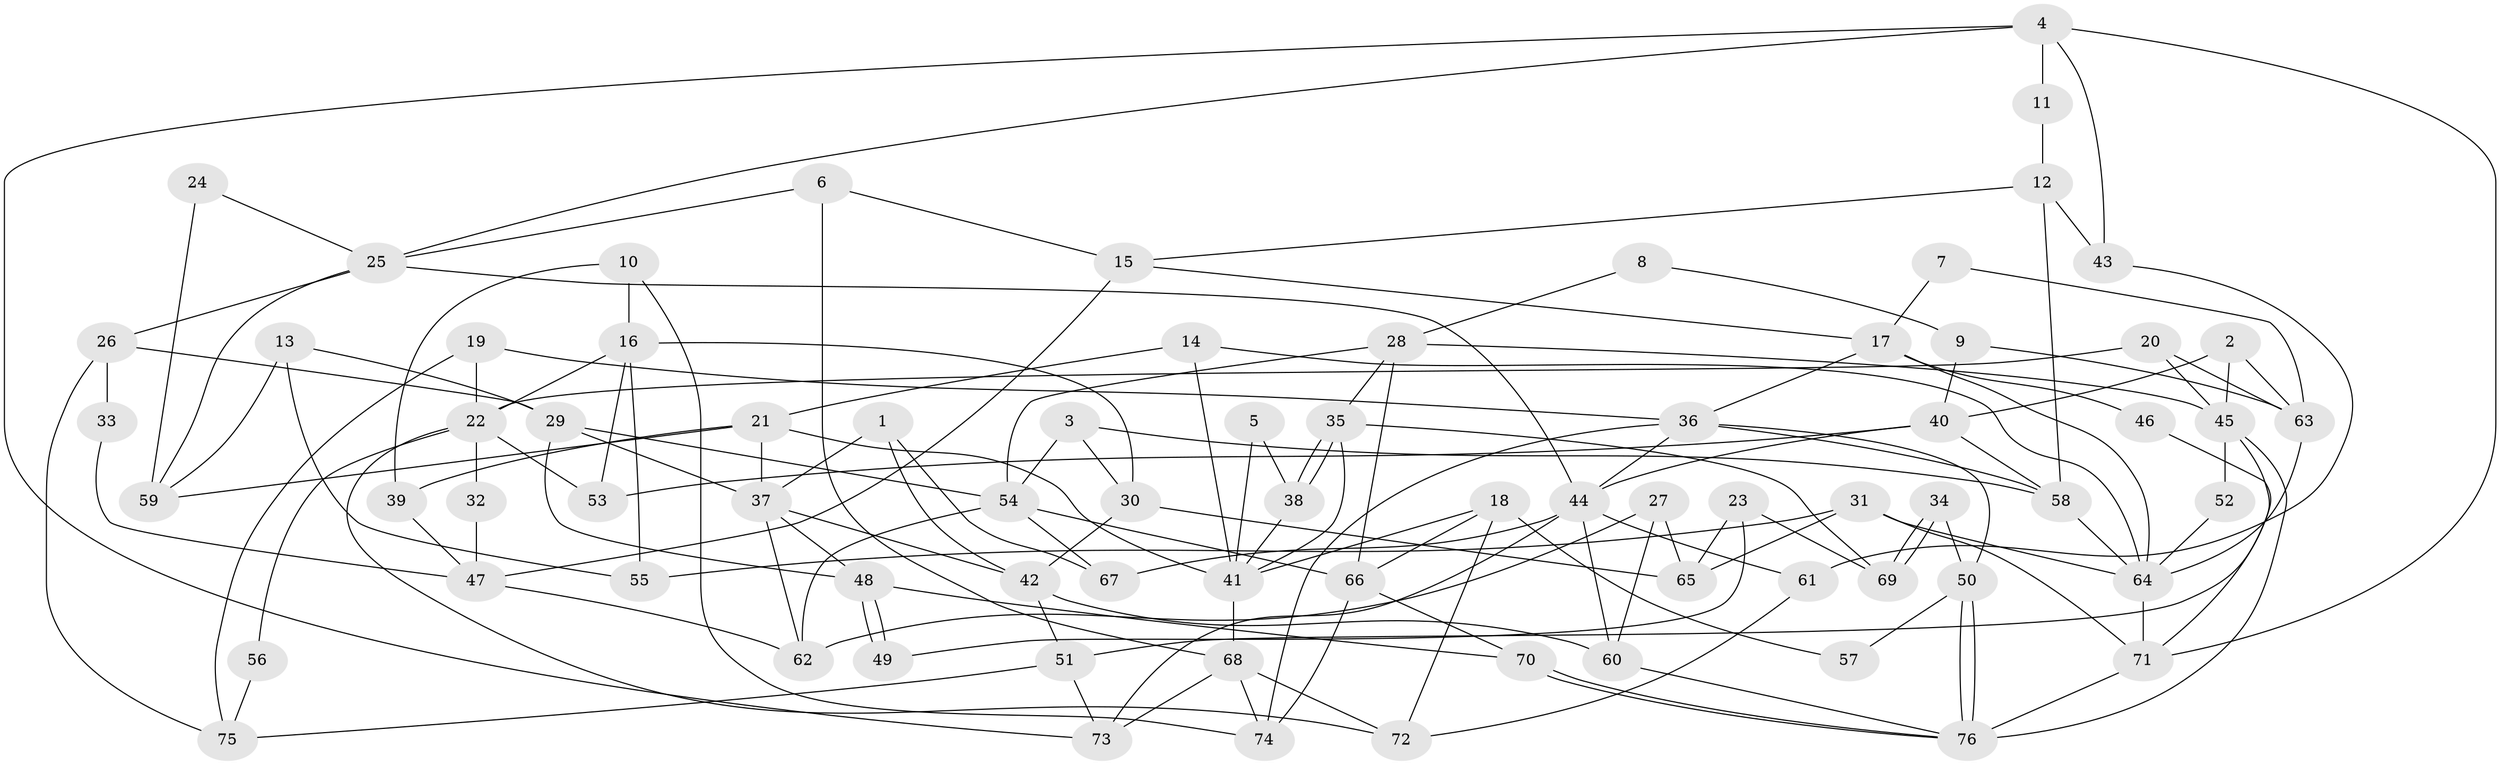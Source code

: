 // Generated by graph-tools (version 1.1) at 2025/11/02/27/25 16:11:24]
// undirected, 76 vertices, 152 edges
graph export_dot {
graph [start="1"]
  node [color=gray90,style=filled];
  1;
  2;
  3;
  4;
  5;
  6;
  7;
  8;
  9;
  10;
  11;
  12;
  13;
  14;
  15;
  16;
  17;
  18;
  19;
  20;
  21;
  22;
  23;
  24;
  25;
  26;
  27;
  28;
  29;
  30;
  31;
  32;
  33;
  34;
  35;
  36;
  37;
  38;
  39;
  40;
  41;
  42;
  43;
  44;
  45;
  46;
  47;
  48;
  49;
  50;
  51;
  52;
  53;
  54;
  55;
  56;
  57;
  58;
  59;
  60;
  61;
  62;
  63;
  64;
  65;
  66;
  67;
  68;
  69;
  70;
  71;
  72;
  73;
  74;
  75;
  76;
  1 -- 37;
  1 -- 42;
  1 -- 67;
  2 -- 45;
  2 -- 40;
  2 -- 63;
  3 -- 54;
  3 -- 30;
  3 -- 58;
  4 -- 73;
  4 -- 71;
  4 -- 11;
  4 -- 25;
  4 -- 43;
  5 -- 38;
  5 -- 41;
  6 -- 25;
  6 -- 68;
  6 -- 15;
  7 -- 63;
  7 -- 17;
  8 -- 28;
  8 -- 9;
  9 -- 40;
  9 -- 63;
  10 -- 16;
  10 -- 39;
  10 -- 74;
  11 -- 12;
  12 -- 15;
  12 -- 58;
  12 -- 43;
  13 -- 29;
  13 -- 59;
  13 -- 55;
  14 -- 64;
  14 -- 41;
  14 -- 21;
  15 -- 17;
  15 -- 47;
  16 -- 22;
  16 -- 53;
  16 -- 30;
  16 -- 55;
  17 -- 36;
  17 -- 64;
  17 -- 46;
  18 -- 41;
  18 -- 66;
  18 -- 57;
  18 -- 72;
  19 -- 36;
  19 -- 22;
  19 -- 75;
  20 -- 63;
  20 -- 45;
  20 -- 22;
  21 -- 41;
  21 -- 37;
  21 -- 39;
  21 -- 59;
  22 -- 72;
  22 -- 32;
  22 -- 53;
  22 -- 56;
  23 -- 69;
  23 -- 65;
  23 -- 49;
  24 -- 25;
  24 -- 59;
  25 -- 44;
  25 -- 26;
  25 -- 59;
  26 -- 29;
  26 -- 33;
  26 -- 75;
  27 -- 60;
  27 -- 62;
  27 -- 65;
  28 -- 45;
  28 -- 66;
  28 -- 35;
  28 -- 54;
  29 -- 48;
  29 -- 54;
  29 -- 37;
  30 -- 42;
  30 -- 65;
  31 -- 55;
  31 -- 65;
  31 -- 64;
  31 -- 71;
  32 -- 47;
  33 -- 47;
  34 -- 69;
  34 -- 69;
  34 -- 50;
  35 -- 38;
  35 -- 38;
  35 -- 41;
  35 -- 69;
  36 -- 58;
  36 -- 74;
  36 -- 44;
  36 -- 50;
  37 -- 42;
  37 -- 48;
  37 -- 62;
  38 -- 41;
  39 -- 47;
  40 -- 44;
  40 -- 58;
  40 -- 53;
  41 -- 68;
  42 -- 51;
  42 -- 60;
  43 -- 61;
  44 -- 60;
  44 -- 61;
  44 -- 67;
  44 -- 73;
  45 -- 51;
  45 -- 76;
  45 -- 52;
  46 -- 71;
  47 -- 62;
  48 -- 49;
  48 -- 49;
  48 -- 70;
  50 -- 76;
  50 -- 76;
  50 -- 57;
  51 -- 75;
  51 -- 73;
  52 -- 64;
  54 -- 67;
  54 -- 62;
  54 -- 66;
  56 -- 75;
  58 -- 64;
  60 -- 76;
  61 -- 72;
  63 -- 64;
  64 -- 71;
  66 -- 70;
  66 -- 74;
  68 -- 72;
  68 -- 74;
  68 -- 73;
  70 -- 76;
  70 -- 76;
  71 -- 76;
}
